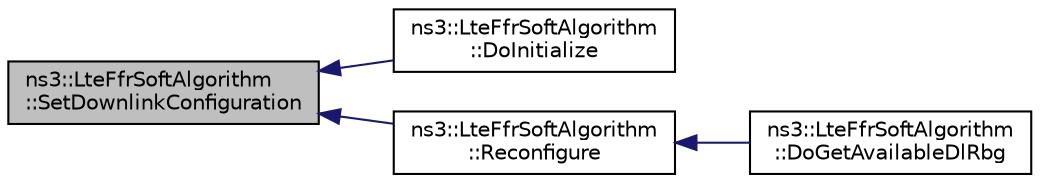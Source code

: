digraph "ns3::LteFfrSoftAlgorithm::SetDownlinkConfiguration"
{
  edge [fontname="Helvetica",fontsize="10",labelfontname="Helvetica",labelfontsize="10"];
  node [fontname="Helvetica",fontsize="10",shape=record];
  rankdir="LR";
  Node1 [label="ns3::LteFfrSoftAlgorithm\l::SetDownlinkConfiguration",height=0.2,width=0.4,color="black", fillcolor="grey75", style="filled", fontcolor="black"];
  Node1 -> Node2 [dir="back",color="midnightblue",fontsize="10",style="solid"];
  Node2 [label="ns3::LteFfrSoftAlgorithm\l::DoInitialize",height=0.2,width=0.4,color="black", fillcolor="white", style="filled",URL="$d3/d8c/classns3_1_1LteFfrSoftAlgorithm.html#ae32e7df75704fe9e4c1cbce04d8f0bbd"];
  Node1 -> Node3 [dir="back",color="midnightblue",fontsize="10",style="solid"];
  Node3 [label="ns3::LteFfrSoftAlgorithm\l::Reconfigure",height=0.2,width=0.4,color="black", fillcolor="white", style="filled",URL="$d3/d8c/classns3_1_1LteFfrSoftAlgorithm.html#a04d927a34e1972425eacfdcbb6b39a72",tooltip="Automatic FR reconfiguration. "];
  Node3 -> Node4 [dir="back",color="midnightblue",fontsize="10",style="solid"];
  Node4 [label="ns3::LteFfrSoftAlgorithm\l::DoGetAvailableDlRbg",height=0.2,width=0.4,color="black", fillcolor="white", style="filled",URL="$d3/d8c/classns3_1_1LteFfrSoftAlgorithm.html#ac137b396b2af6df7414b0d60f0626a2e",tooltip="Implementation of LteFfrSapProvider::GetAvailableDlRbg. "];
}
